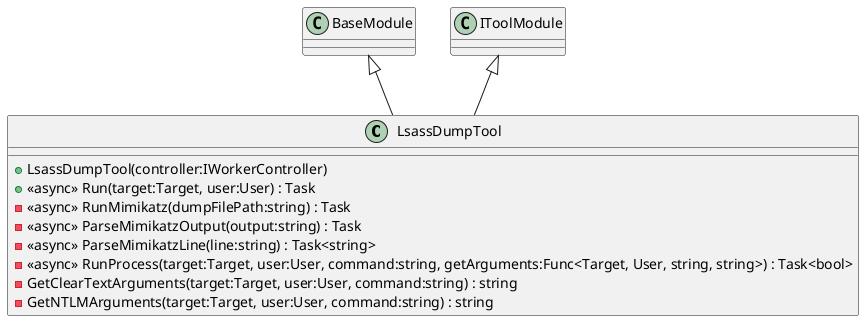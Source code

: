 @startuml
class LsassDumpTool {
    + LsassDumpTool(controller:IWorkerController)
    + <<async>> Run(target:Target, user:User) : Task
    - <<async>> RunMimikatz(dumpFilePath:string) : Task
    - <<async>> ParseMimikatzOutput(output:string) : Task
    - <<async>> ParseMimikatzLine(line:string) : Task<string>
    - <<async>> RunProcess(target:Target, user:User, command:string, getArguments:Func<Target, User, string, string>) : Task<bool>
    - GetClearTextArguments(target:Target, user:User, command:string) : string
    - GetNTLMArguments(target:Target, user:User, command:string) : string
}
BaseModule <|-- LsassDumpTool
IToolModule <|-- LsassDumpTool
@enduml
